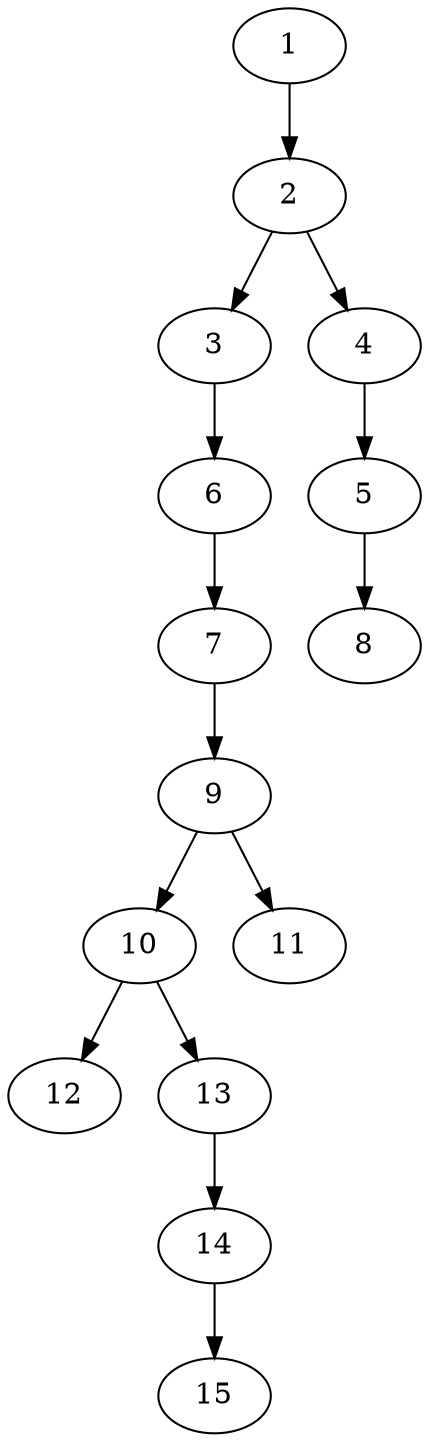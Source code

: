// DAG automatically generated by daggen at Thu Oct  3 13:59:25 2019
// ./daggen --dot -n 15 --ccr 0.4 --fat 0.3 --regular 0.9 --density 0.5 --mindata 5242880 --maxdata 52428800 
digraph G {
  1 [size="79280640", alpha="0.11", expect_size="31712256"] 
  1 -> 2 [size ="31712256"]
  2 [size="13644800", alpha="0.13", expect_size="5457920"] 
  2 -> 3 [size ="5457920"]
  2 -> 4 [size ="5457920"]
  3 [size="68613120", alpha="0.10", expect_size="27445248"] 
  3 -> 6 [size ="27445248"]
  4 [size="93624320", alpha="0.07", expect_size="37449728"] 
  4 -> 5 [size ="37449728"]
  5 [size="28392960", alpha="0.11", expect_size="11357184"] 
  5 -> 8 [size ="11357184"]
  6 [size="73103360", alpha="0.20", expect_size="29241344"] 
  6 -> 7 [size ="29241344"]
  7 [size="81894400", alpha="0.19", expect_size="32757760"] 
  7 -> 9 [size ="32757760"]
  8 [size="120258560", alpha="0.16", expect_size="48103424"] 
  9 [size="83379200", alpha="0.01", expect_size="33351680"] 
  9 -> 10 [size ="33351680"]
  9 -> 11 [size ="33351680"]
  10 [size="52920320", alpha="0.01", expect_size="21168128"] 
  10 -> 12 [size ="21168128"]
  10 -> 13 [size ="21168128"]
  11 [size="83522560", alpha="0.18", expect_size="33409024"] 
  12 [size="32455680", alpha="0.17", expect_size="12982272"] 
  13 [size="108999680", alpha="0.08", expect_size="43599872"] 
  13 -> 14 [size ="43599872"]
  14 [size="51289600", alpha="0.13", expect_size="20515840"] 
  14 -> 15 [size ="20515840"]
  15 [size="92966400", alpha="0.06", expect_size="37186560"] 
}
